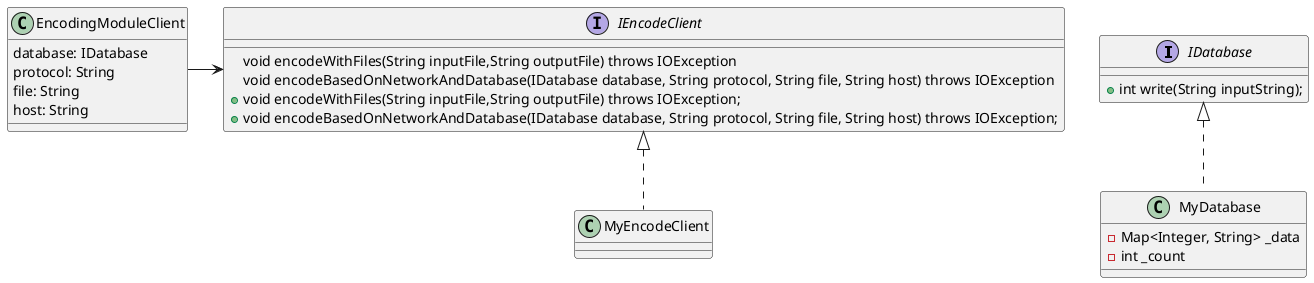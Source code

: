 @startuml
interface IDatabase {
    +int write(String inputString);
}
 class MyDatabase implements IDatabase {
   - Map<Integer, String> _data
    - int _count 
}

interface IEncodeClient {
    void encodeWithFiles(String inputFile,String outputFile) throws IOException
    void encodeBasedOnNetworkAndDatabase(IDatabase database, String protocol, String file, String host) throws IOException
}
class MyEncodeClient implements IEncodeClient {

}
interface IEncodeClient {
    +void encodeWithFiles(String inputFile,String outputFile) throws IOException;
    + void encodeBasedOnNetworkAndDatabase(IDatabase database, String protocol, String file, String host) throws IOException;
}

class EncodingModuleClient {
    database: IDatabase
    protocol: String
    file: String
    host: String    
    }


 EncodingModuleClient -right-> IEncodeClient



@enduml